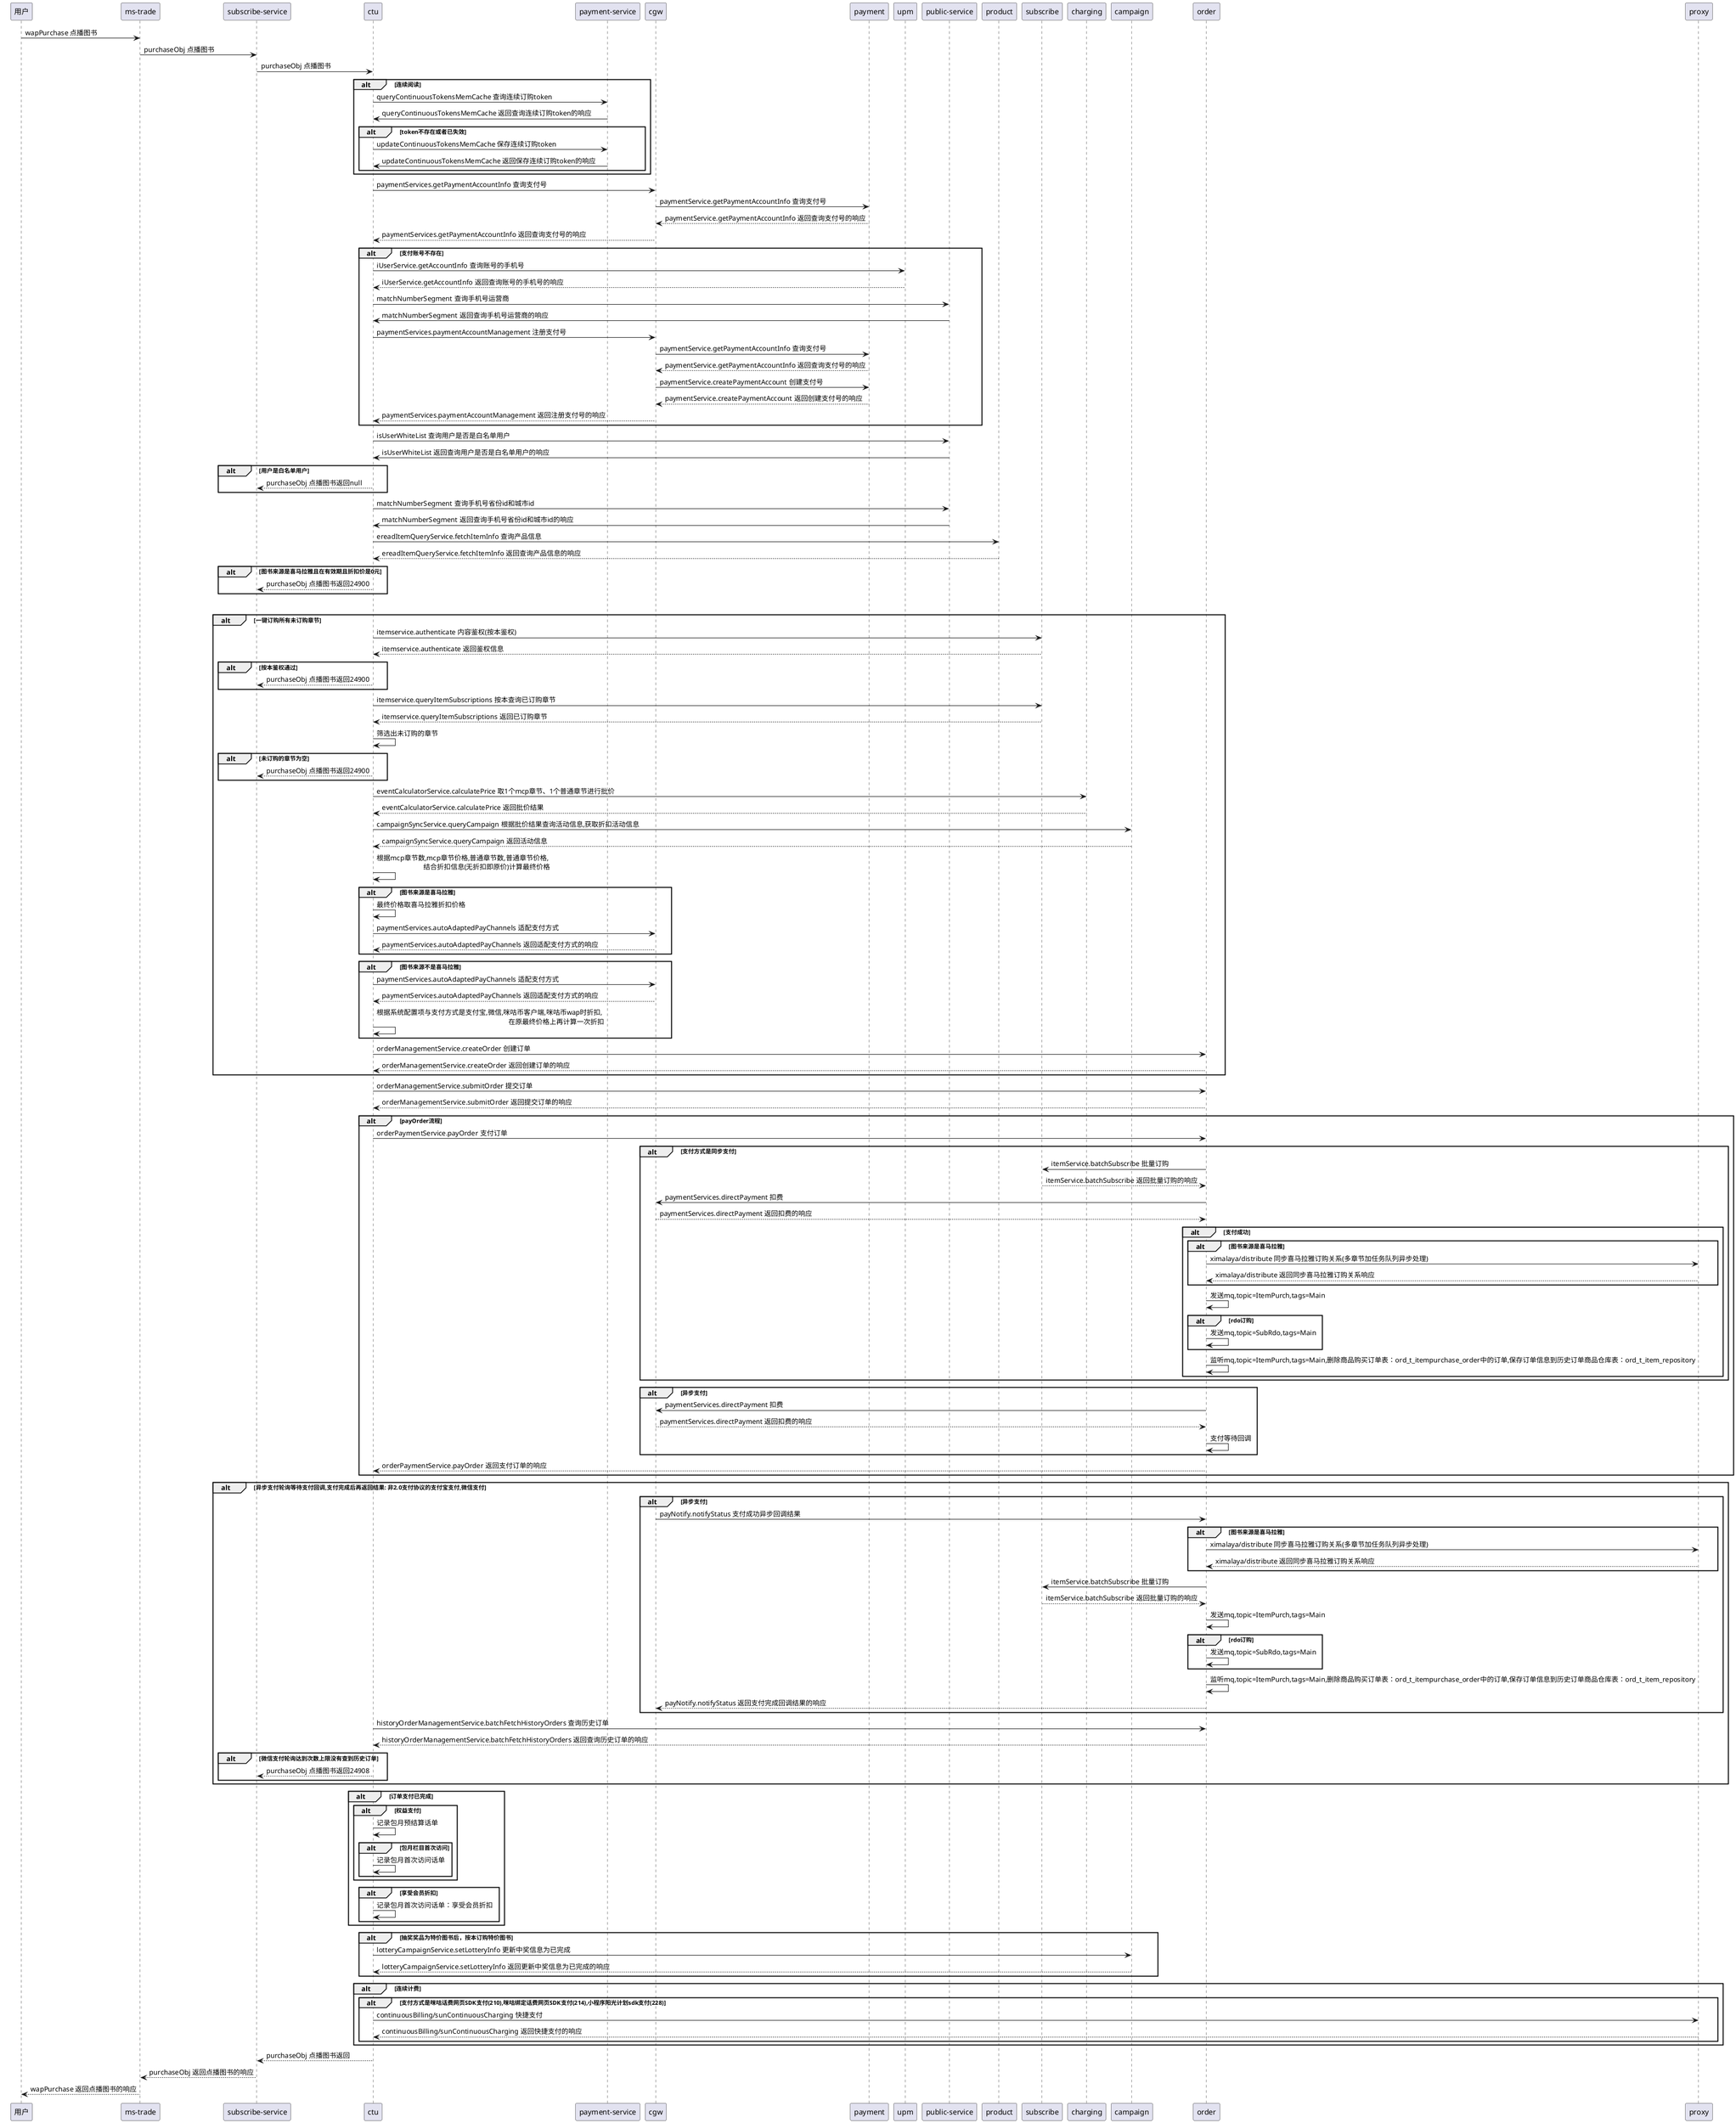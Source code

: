 @startuml
用户 -> "ms-trade": wapPurchase 点播图书
"ms-trade" -> "subscribe-service": purchaseObj 点播图书

"subscribe-service" -> ctu: purchaseObj 点播图书
alt 连续阅读
    ctu -> "payment-service": queryContinuousTokensMemCache 查询连续订购token
    "payment-service" -> ctu: queryContinuousTokensMemCache 返回查询连续订购token的响应
 alt token不存在或者已失效
        ctu -> "payment-service": updateContinuousTokensMemCache 保存连续订购token
        "payment-service" -> ctu: updateContinuousTokensMemCache 返回保存连续订购token的响应
 end
end
ctu -> cgw : paymentServices.getPaymentAccountInfo 查询支付号
cgw -> payment : paymentService.getPaymentAccountInfo 查询支付号
payment --> cgw: paymentService.getPaymentAccountInfo 返回查询支付号的响应
cgw --> ctu: paymentServices.getPaymentAccountInfo 返回查询支付号的响应
alt 支付账号不存在
    ctu -> upm : iUserService.getAccountInfo 查询账号的手机号
    upm --> ctu: iUserService.getAccountInfo 返回查询账号的手机号的响应
    ctu -> "public-service": matchNumberSegment 查询手机号运营商
    "public-service" -> ctu: matchNumberSegment 返回查询手机号运营商的响应
    ctu -> cgw : paymentServices.paymentAccountManagement 注册支付号
    cgw -> payment : paymentService.getPaymentAccountInfo 查询支付号
    payment --> cgw: paymentService.getPaymentAccountInfo 返回查询支付号的响应
    cgw -> payment : paymentService.createPaymentAccount 创建支付号
    payment --> cgw: paymentService.createPaymentAccount 返回创建支付号的响应
    cgw --> ctu: paymentServices.paymentAccountManagement 返回注册支付号的响应
end
ctu -> "public-service": isUserWhiteList 查询用户是否是白名单用户
"public-service" -> ctu: isUserWhiteList 返回查询用户是否是白名单用户的响应
alt 用户是白名单用户
    ctu -->"subscribe-service":  purchaseObj 点播图书返回null
end
ctu -> "public-service": matchNumberSegment 查询手机号省份id和城市id
"public-service" -> ctu: matchNumberSegment 返回查询手机号省份id和城市id的响应
ctu -> product: ereadItemQueryService.fetchItemInfo 查询产品信息
product -->ctu: ereadItemQueryService.fetchItemInfo 返回查询产品信息的响应
alt 图书来源是喜马拉雅且在有效期且折扣价是0元
    ctu -->"subscribe-service":  purchaseObj 点播图书返回24900
end
alt 多种点播方式
 alt 一键订购所有未订购章节
        ctu -> subscribe: itemservice.authenticate 内容鉴权(按本鉴权)
        subscribe -->ctu: itemservice.authenticate 返回鉴权信息
 alt 按本鉴权通过
            ctu -->"subscribe-service":  purchaseObj 点播图书返回24900
        end
        ctu -> subscribe: itemservice.queryItemSubscriptions 按本查询已订购章节
        subscribe -->ctu: itemservice.queryItemSubscriptions 返回已订购章节
        ctu -> ctu: 筛选出未订购的章节
 alt 未订购的章节为空
            ctu -->"subscribe-service":  purchaseObj 点播图书返回24900
        end
        ctu -> charging: eventCalculatorService.calculatePrice 取1个mcp章节、1个普通章节进行批价
        charging -->ctu: eventCalculatorService.calculatePrice 返回批价结果
        ctu -> campaign: campaignSyncService.queryCampaign 根据批价结果查询活动信息,获取折扣活动信息
        campaign -->ctu: campaignSyncService.queryCampaign 返回活动信息
        ctu -> ctu: 根据mcp章节数,mcp章节价格,普通章节数,普通章节价格, \r 结合折扣信息(无折扣即原价)计算最终价格
 alt 图书来源是喜马拉雅
                ctu -> ctu: 最终价格取喜马拉雅折扣价格
                ctu -> cgw : paymentServices.autoAdaptedPayChannels 适配支付方式
                cgw --> ctu: paymentServices.autoAdaptedPayChannels 返回适配支付方式的响应
 end
 alt 图书来源不是喜马拉雅
                ctu -> cgw : paymentServices.autoAdaptedPayChannels 适配支付方式
                cgw --> ctu: paymentServices.autoAdaptedPayChannels 返回适配支付方式的响应
                ctu -> ctu: 根据系统配置项与支付方式是支付宝,微信,咪咕币客户端,咪咕币wap时折扣, \r 在原最终价格上再计算一次折扣
 end
        ctu -> order: orderManagementService.createOrder 创建订单
 order -->ctu: orderManagementService.createOrder 返回创建订单的响应
 end
ctu -> order: orderManagementService.submitOrder 提交订单
order -->ctu: orderManagementService.submitOrder 返回提交订单的响应
alt payOrder流程
    ctu -> order: orderPaymentService.payOrder 支付订单
 alt 支付方式是同步支付
 order -> subscribe: itemService.batchSubscribe 批量订购
        subscribe -->order: itemService.batchSubscribe 返回批量订购的响应
 order -> cgw: paymentServices.directPayment 扣费
        cgw -->order: paymentServices.directPayment 返回扣费的响应
 alt 支付成功
 alt 图书来源是喜马拉雅
 order -> proxy: ximalaya/distribute 同步喜马拉雅订购关系(多章节加任务队列异步处理)
                proxy -->order: ximalaya/distribute 返回同步喜马拉雅订购关系响应
 end
 order -> order: 发送mq,topic=ItemPurch,tags=Main
            alt rdo订购
 order -> order: 发送mq,topic=SubRdo,tags=Main
            end
 order -> order: 监听mq,topic=ItemPurch,tags=Main,删除商品购买订单表：ord_t_itempurchase_order中的订单,保存订单信息到历史订单商品仓库表：ord_t_item_repository
 end
 end
 alt 异步支付
 order -> cgw: paymentServices.directPayment 扣费
        cgw -->order: paymentServices.directPayment 返回扣费的响应
 order -> order: 支付等待回调
 end
 order -->ctu: orderPaymentService.payOrder 返回支付订单的响应
end
alt 异步支付轮询等待支付回调,支付完成后再返回结果: 非2.0支付协议的支付宝支付,微信支付
 alt 异步支付
        cgw -> order: payNotify.notifyStatus 支付成功异步回调结果
 alt 图书来源是喜马拉雅
 order -> proxy: ximalaya/distribute 同步喜马拉雅订购关系(多章节加任务队列异步处理)
                proxy -->order: ximalaya/distribute 返回同步喜马拉雅订购关系响应
 end
 order -> subscribe: itemService.batchSubscribe 批量订购
            subscribe -->order: itemService.batchSubscribe 返回批量订购的响应
 order -> order: 发送mq,topic=ItemPurch,tags=Main
            alt rdo订购
 order -> order: 发送mq,topic=SubRdo,tags=Main
            end
 order -> order: 监听mq,topic=ItemPurch,tags=Main,删除商品购买订单表：ord_t_itempurchase_order中的订单,保存订单信息到历史订单商品仓库表：ord_t_item_repository
 order -->cgw: payNotify.notifyStatus 返回支付完成回调结果的响应
 end
    ctu -> order: historyOrderManagementService.batchFetchHistoryOrders 查询历史订单
 order -->ctu: historyOrderManagementService.batchFetchHistoryOrders 返回查询历史订单的响应
 alt 微信支付轮询达到次数上限没有查到历史订单
        ctu -->"subscribe-service":  purchaseObj 点播图书返回24908
    end
end
alt 订单支付已完成
 alt 权益支付
        ctu -> ctu: 记录包月预结算话单
 alt 包月栏目首次访问
            ctu -> ctu: 记录包月首次访问话单
 end
 end
 alt 享受会员折扣
        ctu -> ctu: 记录包月首次访问话单：享受会员折扣
 end
end
alt 抽奖奖品为特价图书后，按本订购特价图书
    ctu -> campaign: lotteryCampaignService.setLotteryInfo 更新中奖信息为已完成
    campaign -->ctu: lotteryCampaignService.setLotteryInfo 返回更新中奖信息为已完成的响应
end
alt 连续计费
 alt 支付方式是咪咕话费网页SDK支付(210),咪咕绑定话费网页SDK支付(214),小程序阳光计划sdk支付(228)
        ctu -> proxy: continuousBilling/sunContinuousCharging 快捷支付
        proxy -->ctu: continuousBilling/sunContinuousCharging 返回快捷支付的响应
 end
end
ctu -->"subscribe-service":  purchaseObj 点播图书返回

"subscribe-service" -->"ms-trade": purchaseObj 返回点播图书的响应
"ms-trade" -->用户: wapPurchase 返回点播图书的响应
@enduml